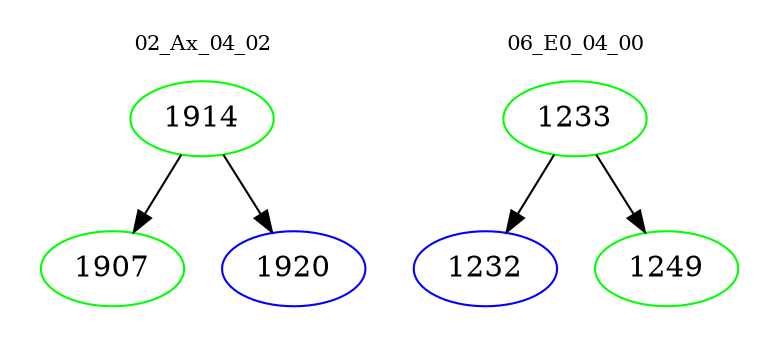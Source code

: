 digraph{
subgraph cluster_0 {
color = white
label = "02_Ax_04_02";
fontsize=10;
T0_1914 [label="1914", color="green"]
T0_1914 -> T0_1907 [color="black"]
T0_1907 [label="1907", color="green"]
T0_1914 -> T0_1920 [color="black"]
T0_1920 [label="1920", color="blue"]
}
subgraph cluster_1 {
color = white
label = "06_E0_04_00";
fontsize=10;
T1_1233 [label="1233", color="green"]
T1_1233 -> T1_1232 [color="black"]
T1_1232 [label="1232", color="blue"]
T1_1233 -> T1_1249 [color="black"]
T1_1249 [label="1249", color="green"]
}
}
